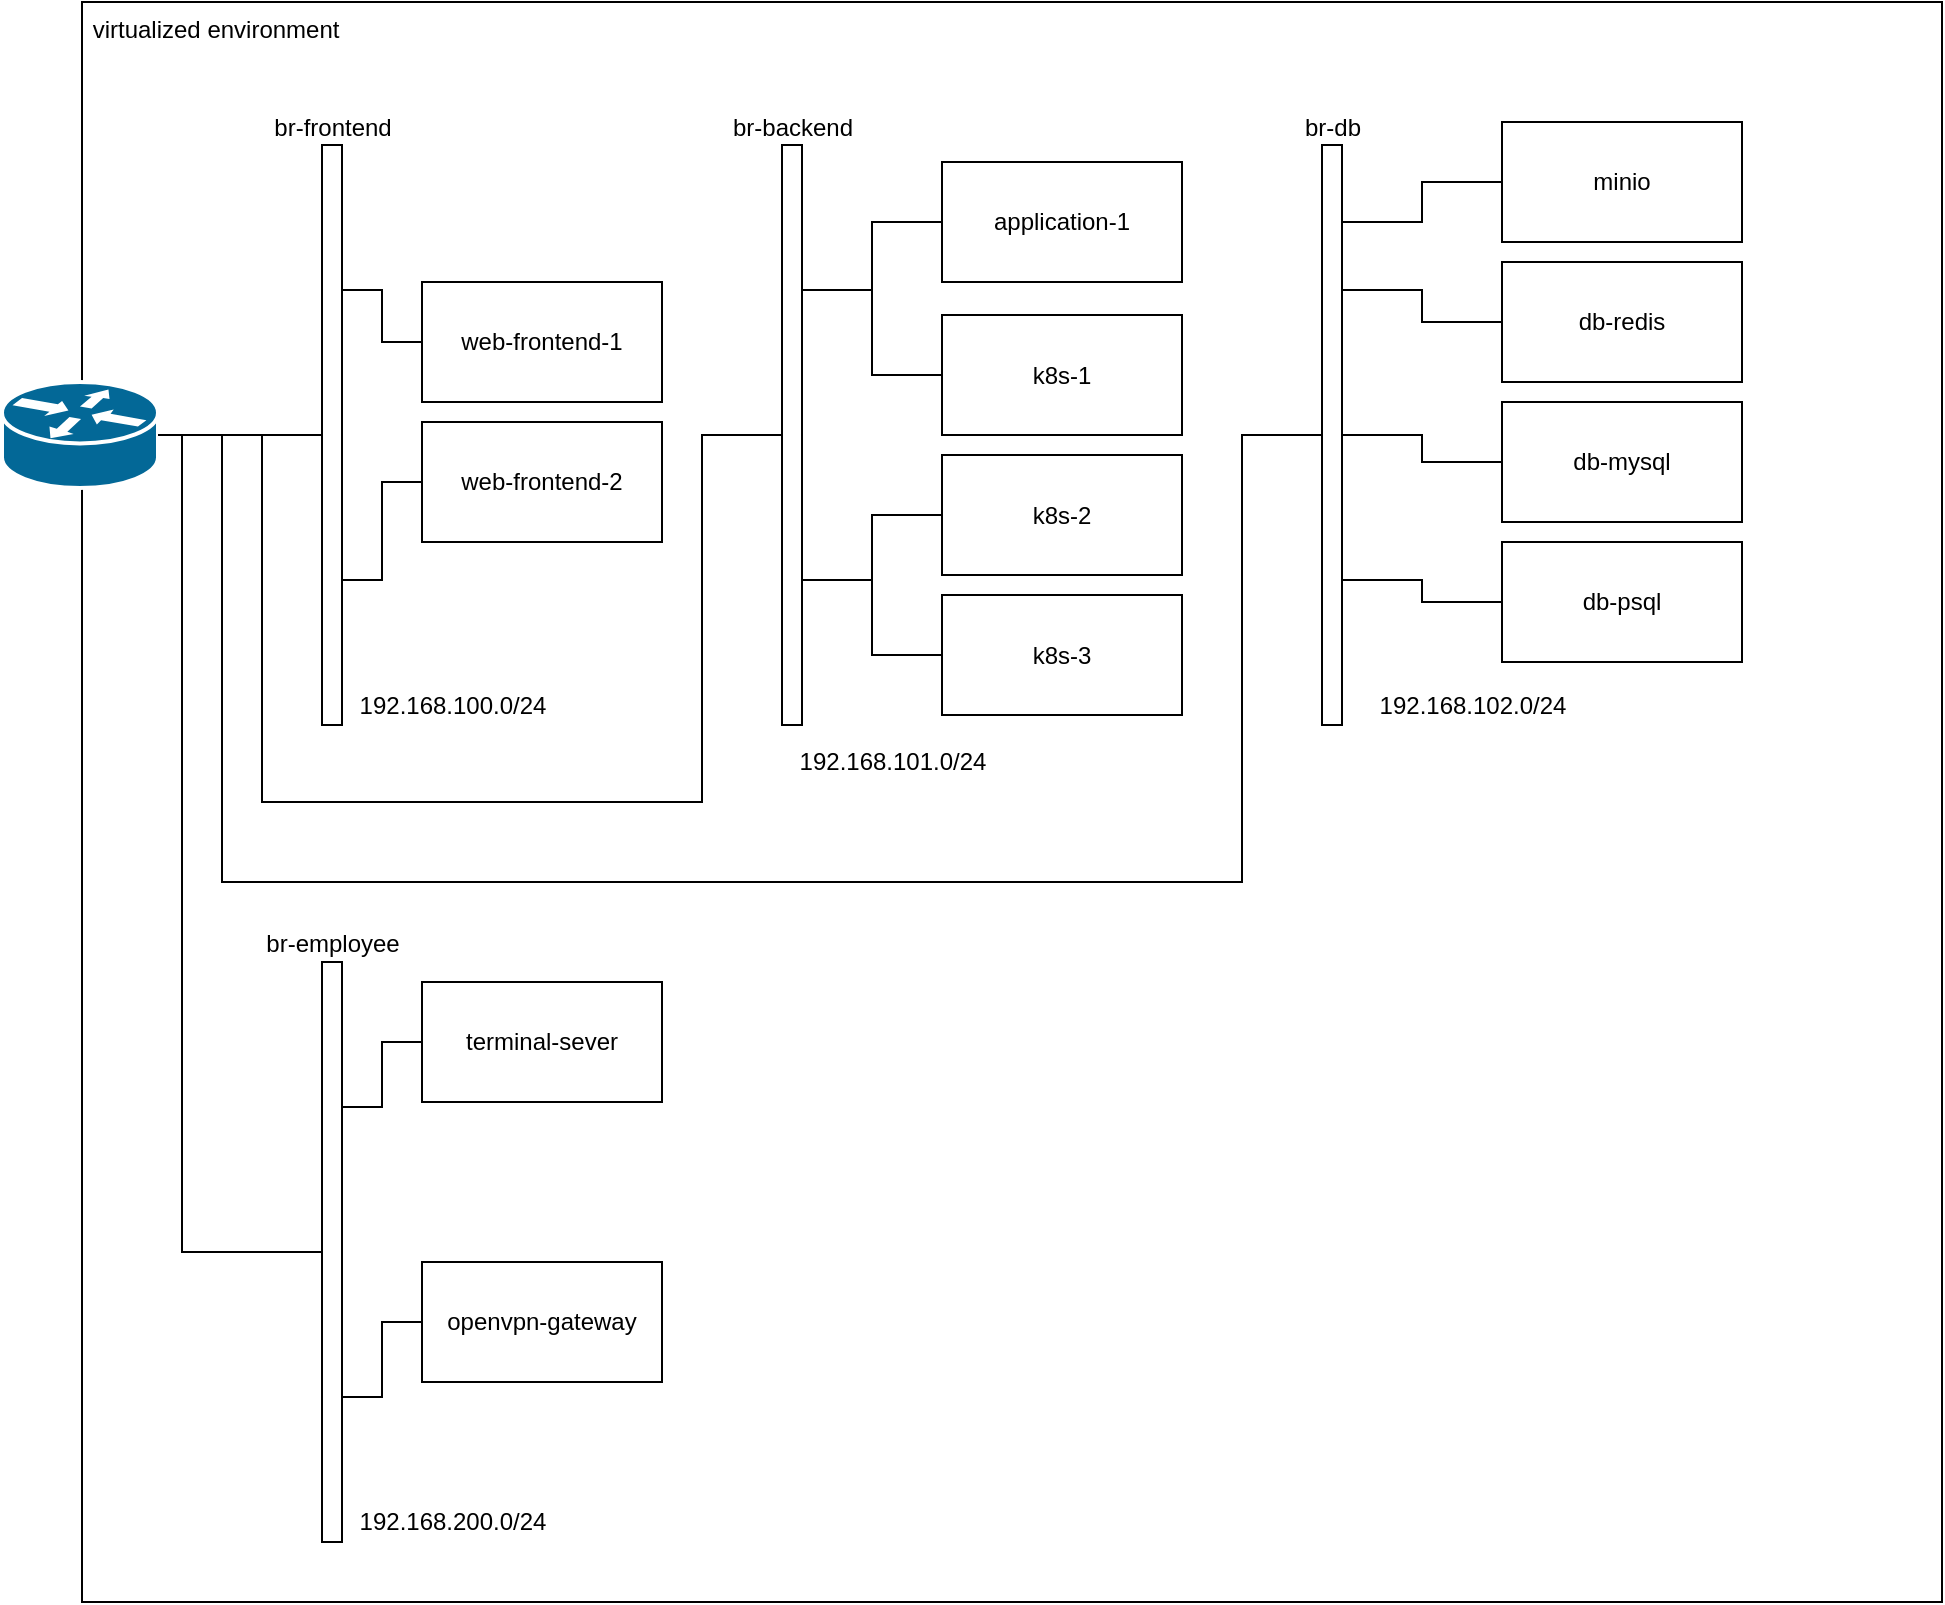 <mxfile version="15.4.0" type="device"><diagram id="ftLzmsLyrwE4esRIsy0w" name="network"><mxGraphModel dx="1952" dy="796" grid="1" gridSize="10" guides="1" tooltips="1" connect="1" arrows="1" fold="1" page="1" pageScale="1" pageWidth="850" pageHeight="1100" math="0" shadow="0"><root><mxCell id="0"/><mxCell id="1" parent="0"/><mxCell id="VholS22kbWtKVHYesf5g-1" value="&amp;nbsp;virtualized environment" style="rounded=0;whiteSpace=wrap;html=1;fillColor=none;verticalAlign=top;align=left;labelPosition=center;verticalLabelPosition=middle;horizontal=1;" parent="1" vertex="1"><mxGeometry x="20" y="50" width="930" height="800" as="geometry"/></mxCell><mxCell id="VholS22kbWtKVHYesf5g-9" style="edgeStyle=orthogonalEdgeStyle;rounded=0;orthogonalLoop=1;jettySize=auto;html=1;entryX=0;entryY=0.5;entryDx=0;entryDy=0;endArrow=none;endFill=0;" parent="1" source="VholS22kbWtKVHYesf5g-2" target="VholS22kbWtKVHYesf5g-6" edge="1"><mxGeometry relative="1" as="geometry"/></mxCell><mxCell id="VholS22kbWtKVHYesf5g-2" value="" style="shape=mxgraph.cisco.routers.router;html=1;pointerEvents=1;dashed=0;fillColor=#036897;strokeColor=#ffffff;strokeWidth=2;verticalLabelPosition=bottom;verticalAlign=top;align=center;outlineConnect=0;" parent="1" vertex="1"><mxGeometry x="-20" y="240" width="78" height="53" as="geometry"/></mxCell><mxCell id="VholS22kbWtKVHYesf5g-4" value="web-frontend-1" style="rounded=0;whiteSpace=wrap;html=1;" parent="1" vertex="1"><mxGeometry x="190" y="190" width="120" height="60" as="geometry"/></mxCell><mxCell id="VholS22kbWtKVHYesf5g-5" value="web-frontend-2" style="rounded=0;whiteSpace=wrap;html=1;" parent="1" vertex="1"><mxGeometry x="190" y="260" width="120" height="60" as="geometry"/></mxCell><mxCell id="VholS22kbWtKVHYesf5g-10" style="edgeStyle=orthogonalEdgeStyle;rounded=0;orthogonalLoop=1;jettySize=auto;html=1;exitX=1;exitY=0.25;exitDx=0;exitDy=0;entryX=0;entryY=0.5;entryDx=0;entryDy=0;endArrow=none;endFill=0;" parent="1" source="VholS22kbWtKVHYesf5g-6" target="VholS22kbWtKVHYesf5g-4" edge="1"><mxGeometry relative="1" as="geometry"/></mxCell><mxCell id="VholS22kbWtKVHYesf5g-11" style="edgeStyle=orthogonalEdgeStyle;rounded=0;orthogonalLoop=1;jettySize=auto;html=1;exitX=1;exitY=0.75;exitDx=0;exitDy=0;entryX=0;entryY=0.5;entryDx=0;entryDy=0;endArrow=none;endFill=0;" parent="1" source="VholS22kbWtKVHYesf5g-6" target="VholS22kbWtKVHYesf5g-5" edge="1"><mxGeometry relative="1" as="geometry"/></mxCell><mxCell id="VholS22kbWtKVHYesf5g-6" value="br-frontend" style="rounded=0;html=1;verticalAlign=bottom;labelPosition=center;verticalLabelPosition=top;align=center;" parent="1" vertex="1"><mxGeometry x="140" y="121.5" width="10" height="290" as="geometry"/></mxCell><mxCell id="VholS22kbWtKVHYesf5g-30" style="edgeStyle=orthogonalEdgeStyle;rounded=0;orthogonalLoop=1;jettySize=auto;html=1;exitX=0;exitY=0.5;exitDx=0;exitDy=0;entryX=1;entryY=0.5;entryDx=0;entryDy=0;entryPerimeter=0;endArrow=none;endFill=0;" parent="1" source="VholS22kbWtKVHYesf5g-7" target="VholS22kbWtKVHYesf5g-2" edge="1"><mxGeometry relative="1" as="geometry"><Array as="points"><mxPoint x="330" y="267"/><mxPoint x="330" y="450"/><mxPoint x="110" y="450"/><mxPoint x="110" y="267"/></Array></mxGeometry></mxCell><mxCell id="VholS22kbWtKVHYesf5g-7" value="br-backend" style="rounded=0;html=1;verticalAlign=bottom;labelPosition=center;verticalLabelPosition=top;align=center;" parent="1" vertex="1"><mxGeometry x="370" y="121.5" width="10" height="290" as="geometry"/></mxCell><mxCell id="VholS22kbWtKVHYesf5g-31" style="edgeStyle=orthogonalEdgeStyle;rounded=0;orthogonalLoop=1;jettySize=auto;html=1;exitX=0;exitY=0.5;exitDx=0;exitDy=0;entryX=1;entryY=0.5;entryDx=0;entryDy=0;entryPerimeter=0;endArrow=none;endFill=0;" parent="1" source="VholS22kbWtKVHYesf5g-8" target="VholS22kbWtKVHYesf5g-2" edge="1"><mxGeometry relative="1" as="geometry"><Array as="points"><mxPoint x="600" y="267"/><mxPoint x="600" y="490"/><mxPoint x="90" y="490"/><mxPoint x="90" y="267"/></Array></mxGeometry></mxCell><mxCell id="6UqM7nr1BjA8IDK3rxbt-2" style="edgeStyle=orthogonalEdgeStyle;rounded=0;orthogonalLoop=1;jettySize=auto;html=1;endArrow=none;endFill=0;" edge="1" parent="1" source="VholS22kbWtKVHYesf5g-8" target="6UqM7nr1BjA8IDK3rxbt-1"><mxGeometry relative="1" as="geometry"><Array as="points"><mxPoint x="690" y="160"/><mxPoint x="690" y="140"/></Array></mxGeometry></mxCell><mxCell id="VholS22kbWtKVHYesf5g-8" value="br-db" style="rounded=0;html=1;verticalAlign=bottom;labelPosition=center;verticalLabelPosition=top;align=center;" parent="1" vertex="1"><mxGeometry x="640" y="121.5" width="10" height="290" as="geometry"/></mxCell><mxCell id="VholS22kbWtKVHYesf5g-22" style="edgeStyle=orthogonalEdgeStyle;rounded=0;orthogonalLoop=1;jettySize=auto;html=1;exitX=0;exitY=0.5;exitDx=0;exitDy=0;entryX=1;entryY=0.25;entryDx=0;entryDy=0;endArrow=none;endFill=0;" parent="1" source="VholS22kbWtKVHYesf5g-14" target="VholS22kbWtKVHYesf5g-7" edge="1"><mxGeometry relative="1" as="geometry"/></mxCell><mxCell id="VholS22kbWtKVHYesf5g-14" value="application-1" style="rounded=0;whiteSpace=wrap;html=1;" parent="1" vertex="1"><mxGeometry x="450" y="130" width="120" height="60" as="geometry"/></mxCell><mxCell id="VholS22kbWtKVHYesf5g-21" style="edgeStyle=orthogonalEdgeStyle;rounded=0;orthogonalLoop=1;jettySize=auto;html=1;exitX=0;exitY=0.5;exitDx=0;exitDy=0;entryX=1;entryY=0.25;entryDx=0;entryDy=0;endArrow=none;endFill=0;" parent="1" source="VholS22kbWtKVHYesf5g-15" target="VholS22kbWtKVHYesf5g-7" edge="1"><mxGeometry relative="1" as="geometry"/></mxCell><mxCell id="VholS22kbWtKVHYesf5g-15" value="k8s-1" style="rounded=0;whiteSpace=wrap;html=1;" parent="1" vertex="1"><mxGeometry x="450" y="206.5" width="120" height="60" as="geometry"/></mxCell><mxCell id="VholS22kbWtKVHYesf5g-20" style="edgeStyle=orthogonalEdgeStyle;rounded=0;orthogonalLoop=1;jettySize=auto;html=1;exitX=0;exitY=0.5;exitDx=0;exitDy=0;entryX=1;entryY=0.75;entryDx=0;entryDy=0;endArrow=none;endFill=0;" parent="1" source="VholS22kbWtKVHYesf5g-16" target="VholS22kbWtKVHYesf5g-7" edge="1"><mxGeometry relative="1" as="geometry"/></mxCell><mxCell id="VholS22kbWtKVHYesf5g-16" value="k8s-2" style="rounded=0;whiteSpace=wrap;html=1;" parent="1" vertex="1"><mxGeometry x="450" y="276.5" width="120" height="60" as="geometry"/></mxCell><mxCell id="VholS22kbWtKVHYesf5g-18" style="edgeStyle=orthogonalEdgeStyle;rounded=0;orthogonalLoop=1;jettySize=auto;html=1;exitX=0;exitY=0.5;exitDx=0;exitDy=0;entryX=1;entryY=0.75;entryDx=0;entryDy=0;endArrow=none;endFill=0;" parent="1" source="VholS22kbWtKVHYesf5g-17" target="VholS22kbWtKVHYesf5g-7" edge="1"><mxGeometry relative="1" as="geometry"/></mxCell><mxCell id="VholS22kbWtKVHYesf5g-17" value="k8s-3" style="rounded=0;whiteSpace=wrap;html=1;" parent="1" vertex="1"><mxGeometry x="450" y="346.5" width="120" height="60" as="geometry"/></mxCell><mxCell id="VholS22kbWtKVHYesf5g-29" style="edgeStyle=orthogonalEdgeStyle;rounded=0;orthogonalLoop=1;jettySize=auto;html=1;exitX=0;exitY=0.5;exitDx=0;exitDy=0;entryX=1;entryY=0.5;entryDx=0;entryDy=0;endArrow=none;endFill=0;" parent="1" source="VholS22kbWtKVHYesf5g-24" target="VholS22kbWtKVHYesf5g-8" edge="1"><mxGeometry relative="1" as="geometry"/></mxCell><mxCell id="VholS22kbWtKVHYesf5g-24" value="db-mysql" style="rounded=0;whiteSpace=wrap;html=1;" parent="1" vertex="1"><mxGeometry x="730" y="250" width="120" height="60" as="geometry"/></mxCell><mxCell id="VholS22kbWtKVHYesf5g-35" style="edgeStyle=orthogonalEdgeStyle;rounded=0;orthogonalLoop=1;jettySize=auto;html=1;exitX=0;exitY=0.5;exitDx=0;exitDy=0;entryX=1;entryY=0.75;entryDx=0;entryDy=0;endArrow=none;endFill=0;" parent="1" source="VholS22kbWtKVHYesf5g-32" target="VholS22kbWtKVHYesf5g-8" edge="1"><mxGeometry relative="1" as="geometry"/></mxCell><mxCell id="VholS22kbWtKVHYesf5g-32" value="db-psql" style="rounded=0;whiteSpace=wrap;html=1;" parent="1" vertex="1"><mxGeometry x="730" y="320" width="120" height="60" as="geometry"/></mxCell><mxCell id="VholS22kbWtKVHYesf5g-34" style="edgeStyle=orthogonalEdgeStyle;rounded=0;orthogonalLoop=1;jettySize=auto;html=1;exitX=0;exitY=0.5;exitDx=0;exitDy=0;entryX=1;entryY=0.25;entryDx=0;entryDy=0;endArrow=none;endFill=0;" parent="1" source="VholS22kbWtKVHYesf5g-33" target="VholS22kbWtKVHYesf5g-8" edge="1"><mxGeometry relative="1" as="geometry"/></mxCell><mxCell id="VholS22kbWtKVHYesf5g-33" value="db-redis" style="rounded=0;whiteSpace=wrap;html=1;" parent="1" vertex="1"><mxGeometry x="730" y="180" width="120" height="60" as="geometry"/></mxCell><mxCell id="VholS22kbWtKVHYesf5g-38" value="192.168.100.0/24" style="text;html=1;align=center;verticalAlign=middle;resizable=0;points=[];autosize=1;strokeColor=none;fillColor=none;" parent="1" vertex="1"><mxGeometry x="150" y="391.5" width="110" height="20" as="geometry"/></mxCell><mxCell id="VholS22kbWtKVHYesf5g-39" value="192.168.101.0/24" style="text;html=1;align=center;verticalAlign=middle;resizable=0;points=[];autosize=1;strokeColor=none;fillColor=none;" parent="1" vertex="1"><mxGeometry x="370" y="420" width="110" height="20" as="geometry"/></mxCell><mxCell id="VholS22kbWtKVHYesf5g-40" value="192.168.102.0/24" style="text;html=1;align=center;verticalAlign=middle;resizable=0;points=[];autosize=1;strokeColor=none;fillColor=none;" parent="1" vertex="1"><mxGeometry x="660" y="391.5" width="110" height="20" as="geometry"/></mxCell><mxCell id="VholS22kbWtKVHYesf5g-45" style="edgeStyle=orthogonalEdgeStyle;rounded=0;orthogonalLoop=1;jettySize=auto;html=1;exitX=0;exitY=0.5;exitDx=0;exitDy=0;entryX=1;entryY=0.5;entryDx=0;entryDy=0;entryPerimeter=0;endArrow=none;endFill=0;" parent="1" source="VholS22kbWtKVHYesf5g-41" target="VholS22kbWtKVHYesf5g-2" edge="1"><mxGeometry relative="1" as="geometry"><Array as="points"><mxPoint x="70" y="675"/><mxPoint x="70" y="267"/></Array></mxGeometry></mxCell><mxCell id="VholS22kbWtKVHYesf5g-41" value="br-employee" style="rounded=0;html=1;verticalAlign=bottom;labelPosition=center;verticalLabelPosition=top;align=center;" parent="1" vertex="1"><mxGeometry x="140" y="530" width="10" height="290" as="geometry"/></mxCell><mxCell id="VholS22kbWtKVHYesf5g-44" style="edgeStyle=orthogonalEdgeStyle;rounded=0;orthogonalLoop=1;jettySize=auto;html=1;exitX=0;exitY=0.5;exitDx=0;exitDy=0;entryX=1;entryY=0.25;entryDx=0;entryDy=0;endArrow=none;endFill=0;" parent="1" source="VholS22kbWtKVHYesf5g-42" target="VholS22kbWtKVHYesf5g-41" edge="1"><mxGeometry relative="1" as="geometry"/></mxCell><mxCell id="VholS22kbWtKVHYesf5g-42" value="terminal-sever" style="rounded=0;whiteSpace=wrap;html=1;" parent="1" vertex="1"><mxGeometry x="190" y="540" width="120" height="60" as="geometry"/></mxCell><mxCell id="VholS22kbWtKVHYesf5g-46" value="192.168.200.0/24" style="text;html=1;align=center;verticalAlign=middle;resizable=0;points=[];autosize=1;strokeColor=none;fillColor=none;" parent="1" vertex="1"><mxGeometry x="150" y="800" width="110" height="20" as="geometry"/></mxCell><mxCell id="VholS22kbWtKVHYesf5g-48" style="edgeStyle=orthogonalEdgeStyle;rounded=0;orthogonalLoop=1;jettySize=auto;html=1;exitX=0;exitY=0.5;exitDx=0;exitDy=0;entryX=1;entryY=0.75;entryDx=0;entryDy=0;endArrow=none;endFill=0;" parent="1" source="VholS22kbWtKVHYesf5g-47" target="VholS22kbWtKVHYesf5g-41" edge="1"><mxGeometry relative="1" as="geometry"/></mxCell><mxCell id="VholS22kbWtKVHYesf5g-47" value="openvpn-gateway" style="rounded=0;whiteSpace=wrap;html=1;" parent="1" vertex="1"><mxGeometry x="190" y="680" width="120" height="60" as="geometry"/></mxCell><mxCell id="6UqM7nr1BjA8IDK3rxbt-1" value="minio" style="rounded=0;whiteSpace=wrap;html=1;" vertex="1" parent="1"><mxGeometry x="730" y="110" width="120" height="60" as="geometry"/></mxCell></root></mxGraphModel></diagram></mxfile>